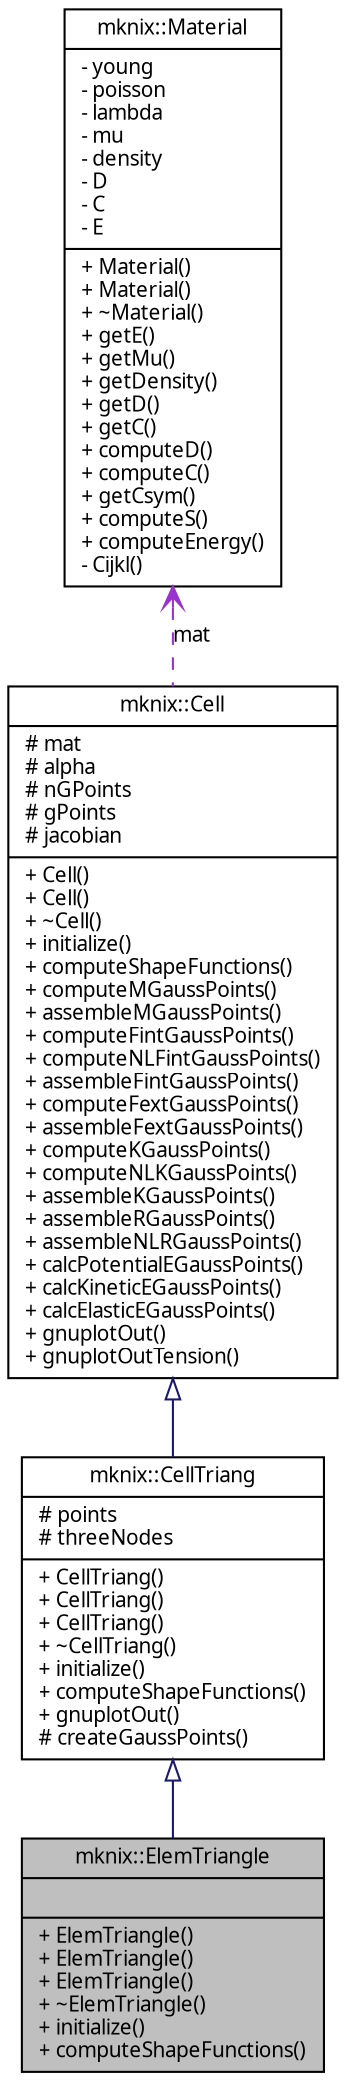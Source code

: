 digraph G
{
  edge [fontname="FreeSans.ttf",fontsize=10,labelfontname="FreeSans.ttf",labelfontsize=10];
  node [fontname="FreeSans.ttf",fontsize=10,shape=record];
  Node1 [label="{mknix::ElemTriangle\n||+ ElemTriangle()\l+ ElemTriangle()\l+ ElemTriangle()\l+ ~ElemTriangle()\l+ initialize()\l+ computeShapeFunctions()\l}",height=0.2,width=0.4,color="black", fillcolor="grey75", style="filled" fontcolor="black"];
  Node2 -> Node1 [dir=back,color="midnightblue",fontsize=10,style="solid",arrowtail="empty"];
  Node2 [label="{mknix::CellTriang\n|# points\l# threeNodes\l|+ CellTriang()\l+ CellTriang()\l+ CellTriang()\l+ ~CellTriang()\l+ initialize()\l+ computeShapeFunctions()\l+ gnuplotOut()\l# createGaussPoints()\l}",height=0.2,width=0.4,color="black", fillcolor="white", style="filled",URL="$classmknix_1_1CellTriang.html"];
  Node3 -> Node2 [dir=back,color="midnightblue",fontsize=10,style="solid",arrowtail="empty"];
  Node3 [label="{mknix::Cell\n|# mat\l# alpha\l# nGPoints\l# gPoints\l# jacobian\l|+ Cell()\l+ Cell()\l+ ~Cell()\l+ initialize()\l+ computeShapeFunctions()\l+ computeMGaussPoints()\l+ assembleMGaussPoints()\l+ computeFintGaussPoints()\l+ computeNLFintGaussPoints()\l+ assembleFintGaussPoints()\l+ computeFextGaussPoints()\l+ assembleFextGaussPoints()\l+ computeKGaussPoints()\l+ computeNLKGaussPoints()\l+ assembleKGaussPoints()\l+ assembleRGaussPoints()\l+ assembleNLRGaussPoints()\l+ calcPotentialEGaussPoints()\l+ calcKineticEGaussPoints()\l+ calcElasticEGaussPoints()\l+ gnuplotOut()\l+ gnuplotOutTension()\l}",height=0.2,width=0.4,color="black", fillcolor="white", style="filled",URL="$classmknix_1_1Cell.html"];
  Node4 -> Node3 [dir=back,color="darkorchid3",fontsize=10,style="dashed",label="mat",arrowtail="open"];
  Node4 [label="{mknix::Material\n|- young\l- poisson\l- lambda\l- mu\l- density\l- D\l- C\l- E\l|+ Material()\l+ Material()\l+ ~Material()\l+ getE()\l+ getMu()\l+ getDensity()\l+ getD()\l+ getC()\l+ computeD()\l+ computeC()\l+ getCsym()\l+ computeS()\l+ computeEnergy()\l- Cijkl()\l}",height=0.2,width=0.4,color="black", fillcolor="white", style="filled",URL="$classmknix_1_1Material.html"];
}
